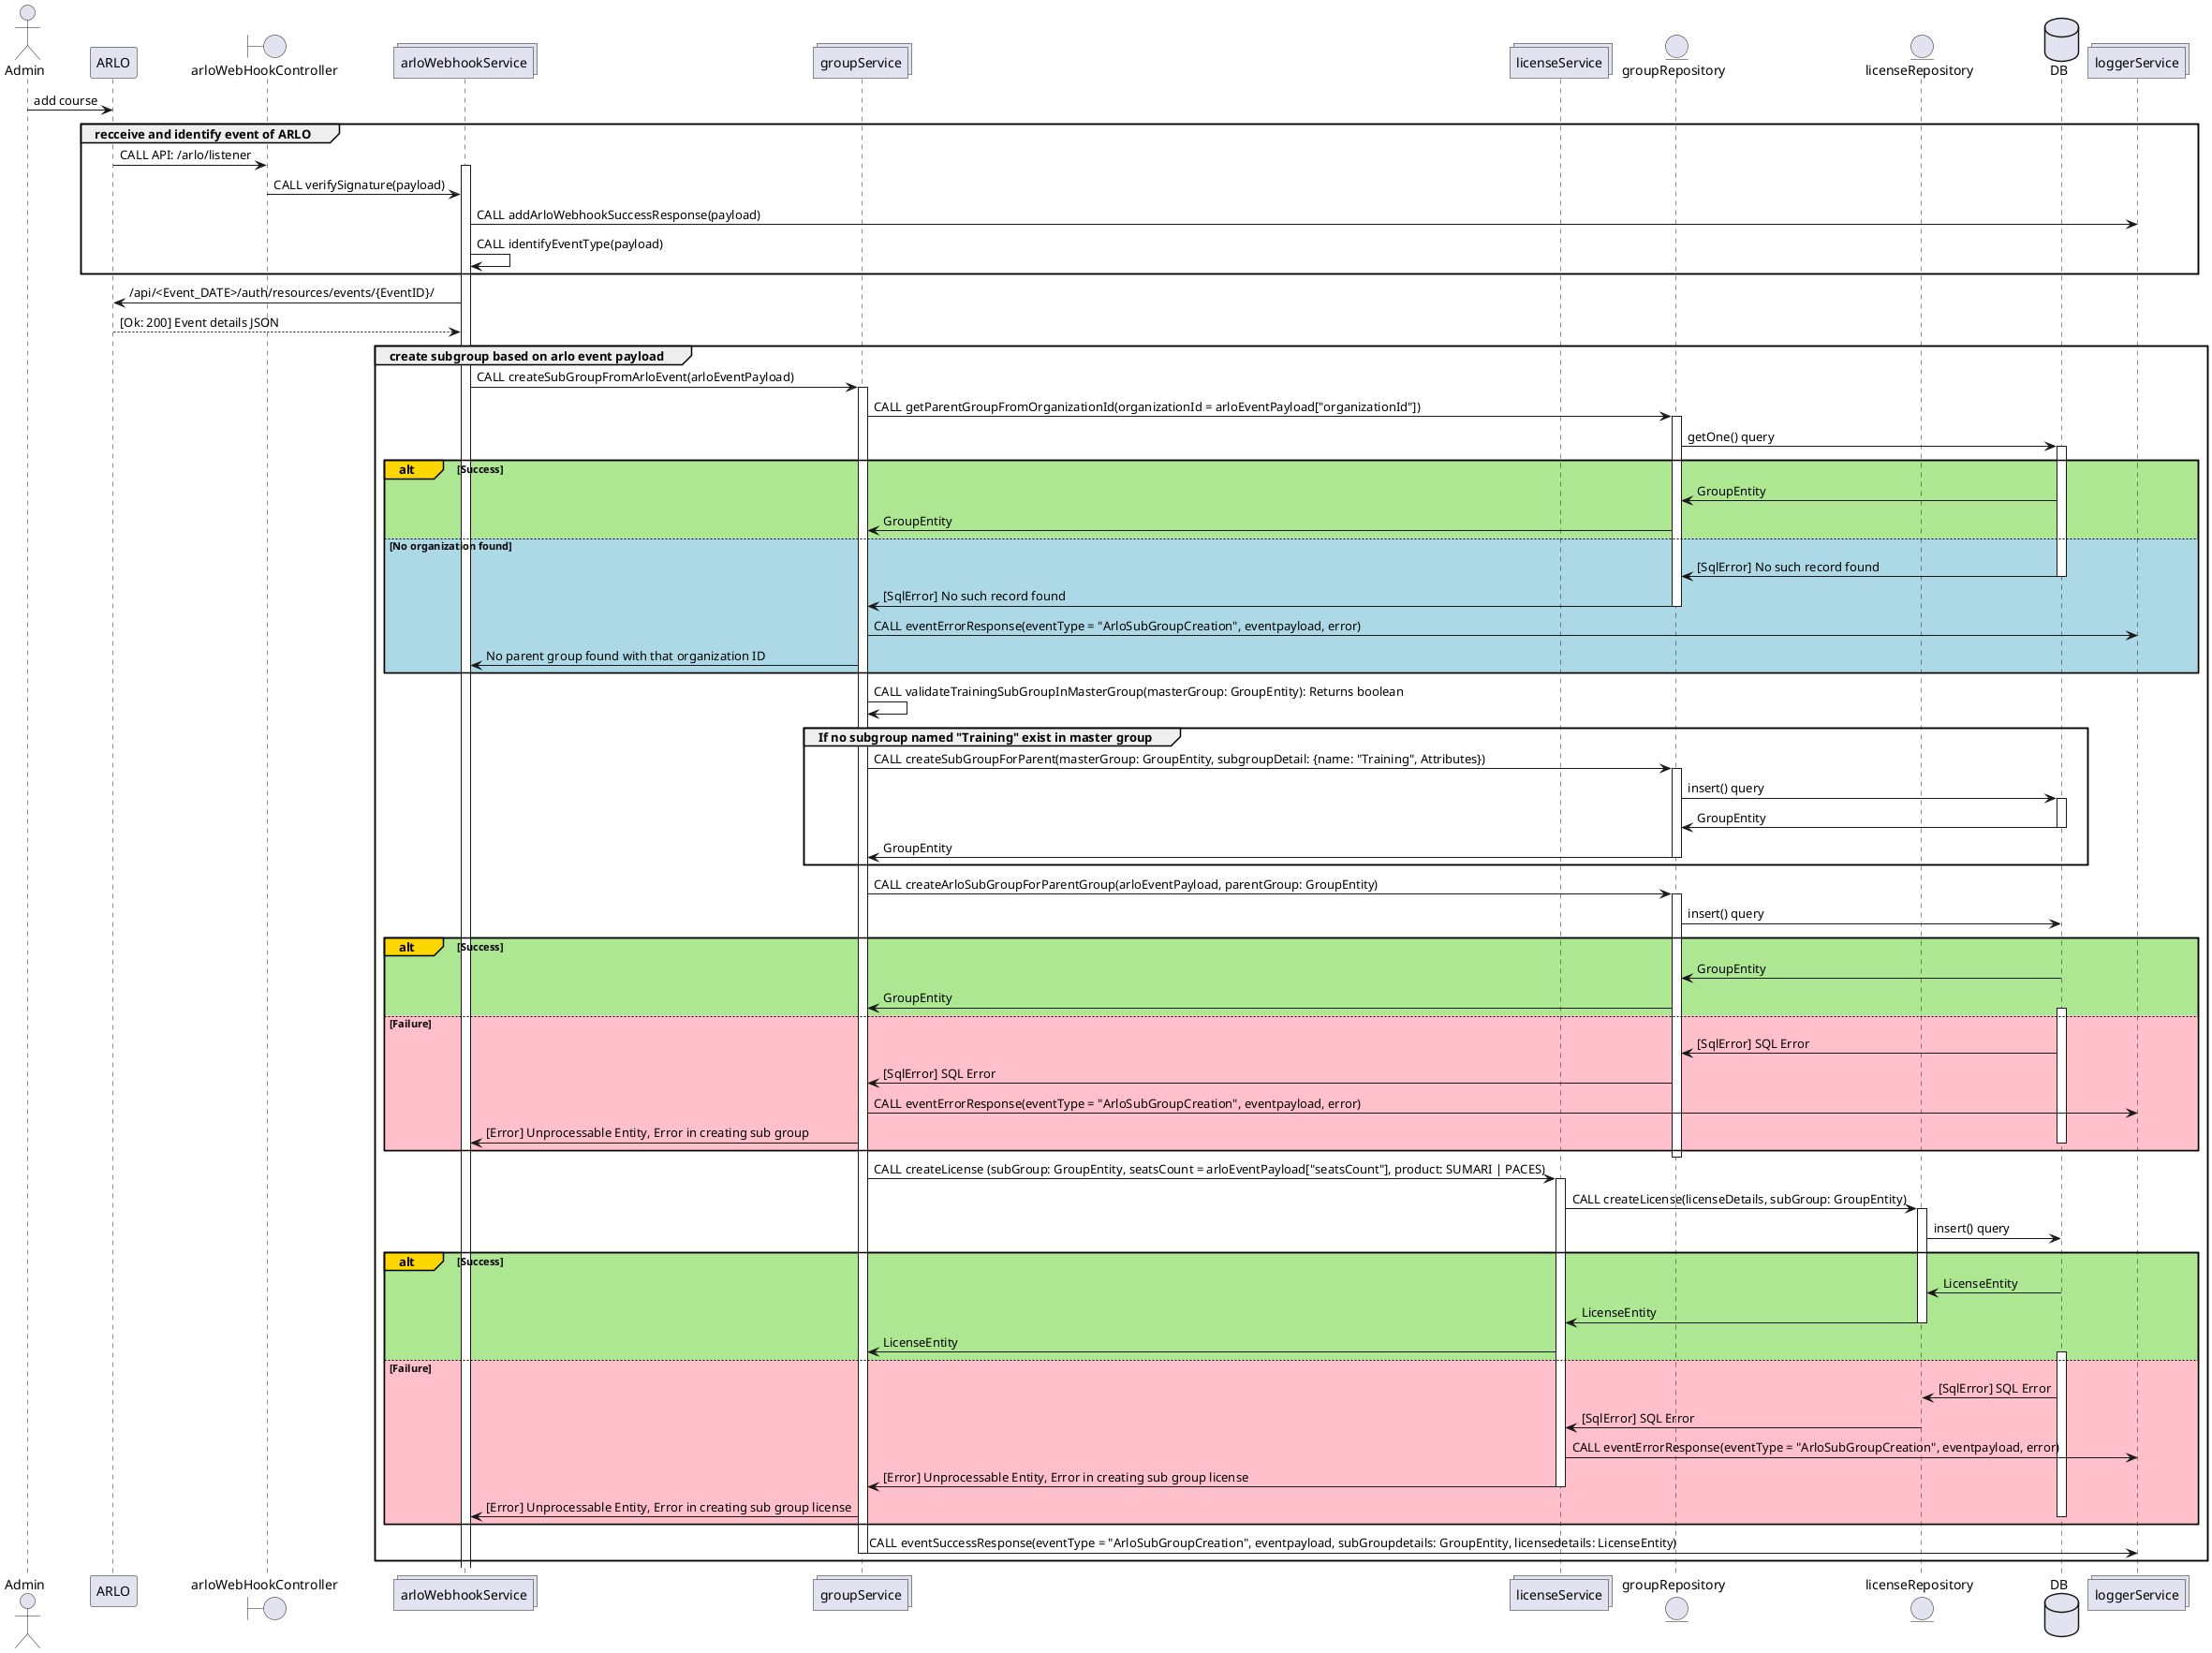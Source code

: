 @startuml
actor       Admin                 as admin
participant ARLO                  as ARLO
boundary    arloWebHookController as arloWebHookController
collections arloWebhookService    as arloWebhookService
collections groupService          as groupService
collections licenseService        as licenseService
entity      groupRepository       as groupRepository
entity      licenseRepository     as licenseRepository
database    DB                    as DB
collections loggerService         as loggerService

admin -> ARLO : add course

group recceive and identify event of ARLO
ARLO -> arloWebHookController : CALL API: /arlo/listener
activate arloWebhookService
arloWebHookController -> arloWebhookService : CALL verifySignature(payload)

arloWebhookService -> loggerService : CALL addArloWebhookSuccessResponse(payload)

arloWebhookService -> arloWebhookService : CALL identifyEventType(payload)
end

arloWebhookService -> ARLO : /api/<Event_DATE>/auth/resources/events/{EventID}/


ARLO --> arloWebhookService : [Ok: 200] Event details JSON
deactivate ARLO

group create subgroup based on arlo event payload
arloWebhookService -> groupService : CALL createSubGroupFromArloEvent(arloEventPayload)

activate groupService
groupService -> groupRepository : CALL getParentGroupFromOrganizationId(organizationId = arloEventPayload["organizationId"])

activate groupRepository
groupRepository -> DB : getOne() query

activate DB

alt#Gold #ADE792 Success
DB -> groupRepository : GroupEntity

groupRepository -> groupService : GroupEntity

else #lightblue No organization found
DB -> groupRepository : [SqlError] No such record found
deactivate DB
groupRepository -> groupService : [SqlError] No such record found
deactivate groupRepository
groupService -> loggerService : CALL eventErrorResponse(eventType = "ArloSubGroupCreation", eventpayload, error)
groupService -> arloWebhookService : No parent group found with that organization ID
end

groupService -> groupService : CALL validateTrainingSubGroupInMasterGroup(masterGroup: GroupEntity): Returns boolean

group If no subgroup named "Training" exist in master group
groupService -> groupRepository : CALL createSubGroupForParent(masterGroup: GroupEntity, subgroupDetail: {name: "Training", Attributes})
activate groupRepository
groupRepository -> DB : insert() query
activate DB
DB -> groupRepository : GroupEntity
deactivate DB
groupRepository -> groupService : GroupEntity
deactivate groupRepository
end

groupService -> groupRepository : CALL createArloSubGroupForParentGroup(arloEventPayload, parentGroup: GroupEntity)

activate groupRepository
groupRepository -> DB : insert() query

alt#Gold #ADE792 Success
DB -> groupRepository : GroupEntity
groupRepository -> groupService : GroupEntity
else #pink Failure
activate DB
DB -> groupRepository : [SqlError] SQL Error
groupRepository -> groupService : [SqlError] SQL Error
groupService -> loggerService : CALL eventErrorResponse(eventType = "ArloSubGroupCreation", eventpayload, error)
groupService -> arloWebhookService : [Error] Unprocessable Entity, Error in creating sub group
deactivate DB
end

deactivate groupRepository

groupService -> licenseService : CALL createLicense (subGroup: GroupEntity, seatsCount = arloEventPayload["seatsCount"], product: SUMARI | PACES)

activate licenseService
licenseService -> licenseRepository : CALL createLicense(licenseDetails, subGroup: GroupEntity)

activate licenseRepository
licenseRepository -> DB : insert() query

alt#Gold #ADE792 Success
DB -> licenseRepository : LicenseEntity
licenseRepository -> licenseService : LicenseEntity
deactivate licenseRepository

licenseService -> groupService : LicenseEntity

else #pink Failure
activate DB
DB -> licenseRepository : [SqlError] SQL Error
licenseRepository -> licenseService : [SqlError] SQL Error
licenseService -> loggerService : CALL eventErrorResponse(eventType = "ArloSubGroupCreation", eventpayload, error)
licenseService -> groupService : [Error] Unprocessable Entity, Error in creating sub group license
deactivate licenseService
groupService -> arloWebhookService : [Error] Unprocessable Entity, Error in creating sub group license
deactivate DB
end

groupService -> loggerService : CALL eventSuccessResponse(eventType = "ArloSubGroupCreation", eventpayload, subGroupdetails: GroupEntity, licensedetails: LicenseEntity)
deactivate groupService
end
deactivate arloWebHookController
@enduml
